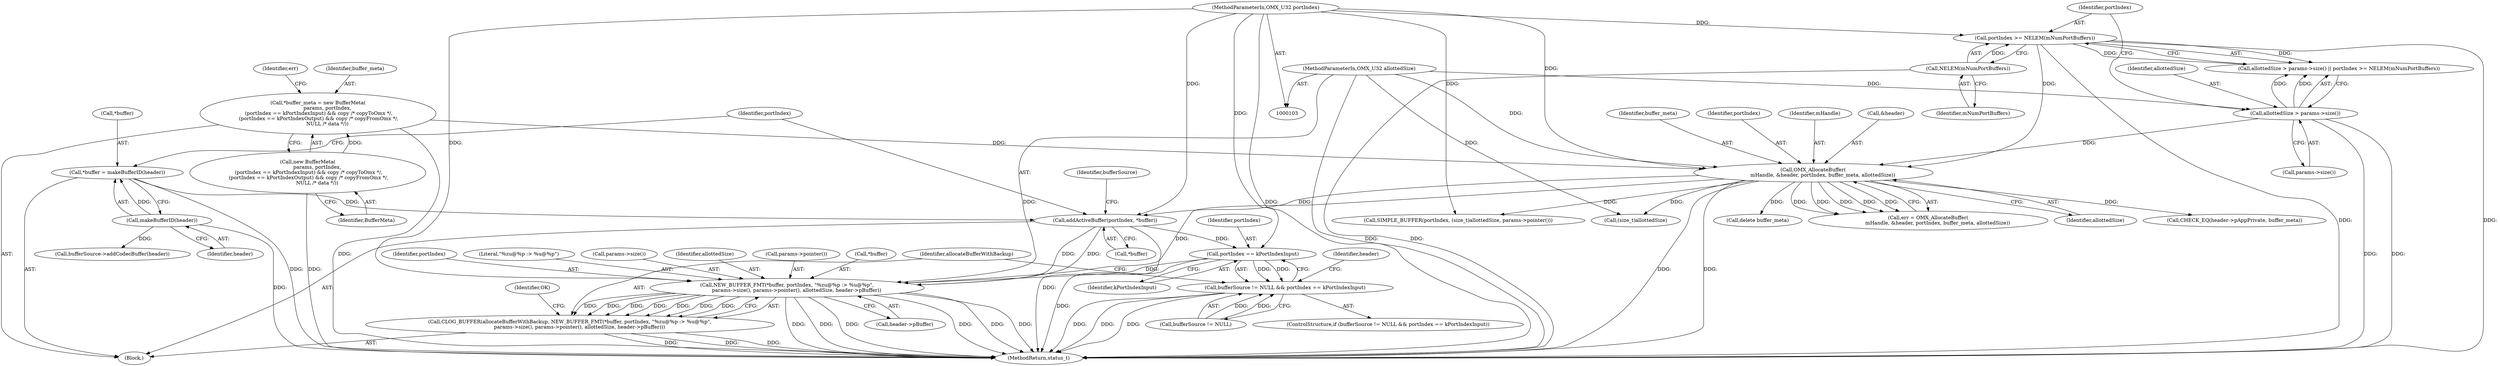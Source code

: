 digraph "0_Android_640b04121d7cd2cac90e2f7c82b97fce05f074a5@pointer" {
"1000195" [label="(Call,addActiveBuffer(portIndex, *buffer))"];
"1000152" [label="(Call,OMX_AllocateBuffer(\n            mHandle, &header, portIndex, buffer_meta, allottedSize))"];
"1000128" [label="(Call,portIndex >= NELEM(mNumPortBuffers))"];
"1000104" [label="(MethodParameterIn,OMX_U32 portIndex)"];
"1000130" [label="(Call,NELEM(mNumPortBuffers))"];
"1000144" [label="(Call,*buffer_meta = new BufferMeta(\n            params, portIndex,\n (portIndex == kPortIndexInput) && copy /* copyToOmx */,\n (portIndex == kPortIndexOutput) && copy /* copyFromOmx */,\n            NULL /* data */))"];
"1000146" [label="(Call,new BufferMeta(\n            params, portIndex,\n (portIndex == kPortIndexInput) && copy /* copyToOmx */,\n (portIndex == kPortIndexOutput) && copy /* copyFromOmx */,\n            NULL /* data */))"];
"1000125" [label="(Call,allottedSize > params->size())"];
"1000107" [label="(MethodParameterIn,OMX_U32 allottedSize)"];
"1000190" [label="(Call,*buffer = makeBufferID(header))"];
"1000193" [label="(Call,makeBufferID(header))"];
"1000205" [label="(Call,portIndex == kPortIndexInput)"];
"1000201" [label="(Call,bufferSource != NULL && portIndex == kPortIndexInput)"];
"1000213" [label="(Call,NEW_BUFFER_FMT(*buffer, portIndex, \"%zu@%p :> %u@%p\",\n            params->size(), params->pointer(), allottedSize, header->pBuffer))"];
"1000211" [label="(Call,CLOG_BUFFER(allocateBufferWithBackup, NEW_BUFFER_FMT(*buffer, portIndex, \"%zu@%p :> %u@%p\",\n            params->size(), params->pointer(), allottedSize, header->pBuffer)))"];
"1000197" [label="(Call,*buffer)"];
"1000126" [label="(Identifier,allottedSize)"];
"1000196" [label="(Identifier,portIndex)"];
"1000128" [label="(Call,portIndex >= NELEM(mNumPortBuffers))"];
"1000220" [label="(Identifier,allottedSize)"];
"1000221" [label="(Call,header->pBuffer)"];
"1000151" [label="(Identifier,err)"];
"1000191" [label="(Call,*buffer)"];
"1000130" [label="(Call,NELEM(mNumPortBuffers))"];
"1000194" [label="(Identifier,header)"];
"1000167" [label="(Call,SIMPLE_BUFFER(portIndex, (size_t)allottedSize, params->pointer()))"];
"1000212" [label="(Identifier,allocateBufferWithBackup)"];
"1000205" [label="(Call,portIndex == kPortIndexInput)"];
"1000157" [label="(Identifier,buffer_meta)"];
"1000104" [label="(MethodParameterIn,OMX_U32 portIndex)"];
"1000206" [label="(Identifier,portIndex)"];
"1000213" [label="(Call,NEW_BUFFER_FMT(*buffer, portIndex, \"%zu@%p :> %u@%p\",\n            params->size(), params->pointer(), allottedSize, header->pBuffer))"];
"1000225" [label="(Identifier,OK)"];
"1000210" [label="(Identifier,header)"];
"1000190" [label="(Call,*buffer = makeBufferID(header))"];
"1000219" [label="(Call,params->pointer())"];
"1000156" [label="(Identifier,portIndex)"];
"1000108" [label="(Block,)"];
"1000169" [label="(Call,(size_t)allottedSize)"];
"1000203" [label="(Identifier,bufferSource)"];
"1000147" [label="(Identifier,BufferMeta)"];
"1000200" [label="(ControlStructure,if (bufferSource != NULL && portIndex == kPortIndexInput))"];
"1000214" [label="(Call,*buffer)"];
"1000216" [label="(Identifier,portIndex)"];
"1000146" [label="(Call,new BufferMeta(\n            params, portIndex,\n (portIndex == kPortIndexInput) && copy /* copyToOmx */,\n (portIndex == kPortIndexOutput) && copy /* copyFromOmx */,\n            NULL /* data */))"];
"1000124" [label="(Call,allottedSize > params->size() || portIndex >= NELEM(mNumPortBuffers))"];
"1000129" [label="(Identifier,portIndex)"];
"1000153" [label="(Identifier,mHandle)"];
"1000211" [label="(Call,CLOG_BUFFER(allocateBufferWithBackup, NEW_BUFFER_FMT(*buffer, portIndex, \"%zu@%p :> %u@%p\",\n            params->size(), params->pointer(), allottedSize, header->pBuffer)))"];
"1000217" [label="(Literal,\"%zu@%p :> %u@%p\")"];
"1000131" [label="(Identifier,mNumPortBuffers)"];
"1000107" [label="(MethodParameterIn,OMX_U32 allottedSize)"];
"1000207" [label="(Identifier,kPortIndexInput)"];
"1000125" [label="(Call,allottedSize > params->size())"];
"1000127" [label="(Call,params->size())"];
"1000202" [label="(Call,bufferSource != NULL)"];
"1000195" [label="(Call,addActiveBuffer(portIndex, *buffer))"];
"1000154" [label="(Call,&header)"];
"1000201" [label="(Call,bufferSource != NULL && portIndex == kPortIndexInput)"];
"1000226" [label="(MethodReturn,status_t)"];
"1000152" [label="(Call,OMX_AllocateBuffer(\n            mHandle, &header, portIndex, buffer_meta, allottedSize))"];
"1000173" [label="(Call,delete buffer_meta)"];
"1000145" [label="(Identifier,buffer_meta)"];
"1000209" [label="(Call,bufferSource->addCodecBuffer(header))"];
"1000150" [label="(Call,err = OMX_AllocateBuffer(\n            mHandle, &header, portIndex, buffer_meta, allottedSize))"];
"1000218" [label="(Call,params->size())"];
"1000158" [label="(Identifier,allottedSize)"];
"1000185" [label="(Call,CHECK_EQ(header->pAppPrivate, buffer_meta))"];
"1000193" [label="(Call,makeBufferID(header))"];
"1000144" [label="(Call,*buffer_meta = new BufferMeta(\n            params, portIndex,\n (portIndex == kPortIndexInput) && copy /* copyToOmx */,\n (portIndex == kPortIndexOutput) && copy /* copyFromOmx */,\n            NULL /* data */))"];
"1000195" -> "1000108"  [label="AST: "];
"1000195" -> "1000197"  [label="CFG: "];
"1000196" -> "1000195"  [label="AST: "];
"1000197" -> "1000195"  [label="AST: "];
"1000203" -> "1000195"  [label="CFG: "];
"1000195" -> "1000226"  [label="DDG: "];
"1000152" -> "1000195"  [label="DDG: "];
"1000104" -> "1000195"  [label="DDG: "];
"1000190" -> "1000195"  [label="DDG: "];
"1000195" -> "1000205"  [label="DDG: "];
"1000195" -> "1000213"  [label="DDG: "];
"1000195" -> "1000213"  [label="DDG: "];
"1000152" -> "1000150"  [label="AST: "];
"1000152" -> "1000158"  [label="CFG: "];
"1000153" -> "1000152"  [label="AST: "];
"1000154" -> "1000152"  [label="AST: "];
"1000156" -> "1000152"  [label="AST: "];
"1000157" -> "1000152"  [label="AST: "];
"1000158" -> "1000152"  [label="AST: "];
"1000150" -> "1000152"  [label="CFG: "];
"1000152" -> "1000226"  [label="DDG: "];
"1000152" -> "1000226"  [label="DDG: "];
"1000152" -> "1000150"  [label="DDG: "];
"1000152" -> "1000150"  [label="DDG: "];
"1000152" -> "1000150"  [label="DDG: "];
"1000152" -> "1000150"  [label="DDG: "];
"1000152" -> "1000150"  [label="DDG: "];
"1000128" -> "1000152"  [label="DDG: "];
"1000104" -> "1000152"  [label="DDG: "];
"1000144" -> "1000152"  [label="DDG: "];
"1000125" -> "1000152"  [label="DDG: "];
"1000107" -> "1000152"  [label="DDG: "];
"1000152" -> "1000167"  [label="DDG: "];
"1000152" -> "1000169"  [label="DDG: "];
"1000152" -> "1000173"  [label="DDG: "];
"1000152" -> "1000185"  [label="DDG: "];
"1000152" -> "1000213"  [label="DDG: "];
"1000128" -> "1000124"  [label="AST: "];
"1000128" -> "1000130"  [label="CFG: "];
"1000129" -> "1000128"  [label="AST: "];
"1000130" -> "1000128"  [label="AST: "];
"1000124" -> "1000128"  [label="CFG: "];
"1000128" -> "1000226"  [label="DDG: "];
"1000128" -> "1000226"  [label="DDG: "];
"1000128" -> "1000124"  [label="DDG: "];
"1000128" -> "1000124"  [label="DDG: "];
"1000104" -> "1000128"  [label="DDG: "];
"1000130" -> "1000128"  [label="DDG: "];
"1000104" -> "1000103"  [label="AST: "];
"1000104" -> "1000226"  [label="DDG: "];
"1000104" -> "1000167"  [label="DDG: "];
"1000104" -> "1000205"  [label="DDG: "];
"1000104" -> "1000213"  [label="DDG: "];
"1000130" -> "1000131"  [label="CFG: "];
"1000131" -> "1000130"  [label="AST: "];
"1000130" -> "1000226"  [label="DDG: "];
"1000144" -> "1000108"  [label="AST: "];
"1000144" -> "1000146"  [label="CFG: "];
"1000145" -> "1000144"  [label="AST: "];
"1000146" -> "1000144"  [label="AST: "];
"1000151" -> "1000144"  [label="CFG: "];
"1000144" -> "1000226"  [label="DDG: "];
"1000146" -> "1000144"  [label="DDG: "];
"1000146" -> "1000147"  [label="CFG: "];
"1000147" -> "1000146"  [label="AST: "];
"1000146" -> "1000226"  [label="DDG: "];
"1000125" -> "1000124"  [label="AST: "];
"1000125" -> "1000127"  [label="CFG: "];
"1000126" -> "1000125"  [label="AST: "];
"1000127" -> "1000125"  [label="AST: "];
"1000129" -> "1000125"  [label="CFG: "];
"1000124" -> "1000125"  [label="CFG: "];
"1000125" -> "1000226"  [label="DDG: "];
"1000125" -> "1000226"  [label="DDG: "];
"1000125" -> "1000124"  [label="DDG: "];
"1000125" -> "1000124"  [label="DDG: "];
"1000107" -> "1000125"  [label="DDG: "];
"1000107" -> "1000103"  [label="AST: "];
"1000107" -> "1000226"  [label="DDG: "];
"1000107" -> "1000169"  [label="DDG: "];
"1000107" -> "1000213"  [label="DDG: "];
"1000190" -> "1000108"  [label="AST: "];
"1000190" -> "1000193"  [label="CFG: "];
"1000191" -> "1000190"  [label="AST: "];
"1000193" -> "1000190"  [label="AST: "];
"1000196" -> "1000190"  [label="CFG: "];
"1000190" -> "1000226"  [label="DDG: "];
"1000193" -> "1000190"  [label="DDG: "];
"1000193" -> "1000194"  [label="CFG: "];
"1000194" -> "1000193"  [label="AST: "];
"1000193" -> "1000226"  [label="DDG: "];
"1000193" -> "1000209"  [label="DDG: "];
"1000205" -> "1000201"  [label="AST: "];
"1000205" -> "1000207"  [label="CFG: "];
"1000206" -> "1000205"  [label="AST: "];
"1000207" -> "1000205"  [label="AST: "];
"1000201" -> "1000205"  [label="CFG: "];
"1000205" -> "1000226"  [label="DDG: "];
"1000205" -> "1000201"  [label="DDG: "];
"1000205" -> "1000201"  [label="DDG: "];
"1000205" -> "1000213"  [label="DDG: "];
"1000201" -> "1000200"  [label="AST: "];
"1000201" -> "1000202"  [label="CFG: "];
"1000202" -> "1000201"  [label="AST: "];
"1000210" -> "1000201"  [label="CFG: "];
"1000212" -> "1000201"  [label="CFG: "];
"1000201" -> "1000226"  [label="DDG: "];
"1000201" -> "1000226"  [label="DDG: "];
"1000201" -> "1000226"  [label="DDG: "];
"1000202" -> "1000201"  [label="DDG: "];
"1000202" -> "1000201"  [label="DDG: "];
"1000213" -> "1000211"  [label="AST: "];
"1000213" -> "1000221"  [label="CFG: "];
"1000214" -> "1000213"  [label="AST: "];
"1000216" -> "1000213"  [label="AST: "];
"1000217" -> "1000213"  [label="AST: "];
"1000218" -> "1000213"  [label="AST: "];
"1000219" -> "1000213"  [label="AST: "];
"1000220" -> "1000213"  [label="AST: "];
"1000221" -> "1000213"  [label="AST: "];
"1000211" -> "1000213"  [label="CFG: "];
"1000213" -> "1000226"  [label="DDG: "];
"1000213" -> "1000226"  [label="DDG: "];
"1000213" -> "1000226"  [label="DDG: "];
"1000213" -> "1000226"  [label="DDG: "];
"1000213" -> "1000226"  [label="DDG: "];
"1000213" -> "1000226"  [label="DDG: "];
"1000213" -> "1000211"  [label="DDG: "];
"1000213" -> "1000211"  [label="DDG: "];
"1000213" -> "1000211"  [label="DDG: "];
"1000213" -> "1000211"  [label="DDG: "];
"1000213" -> "1000211"  [label="DDG: "];
"1000213" -> "1000211"  [label="DDG: "];
"1000213" -> "1000211"  [label="DDG: "];
"1000211" -> "1000108"  [label="AST: "];
"1000212" -> "1000211"  [label="AST: "];
"1000225" -> "1000211"  [label="CFG: "];
"1000211" -> "1000226"  [label="DDG: "];
"1000211" -> "1000226"  [label="DDG: "];
"1000211" -> "1000226"  [label="DDG: "];
}
